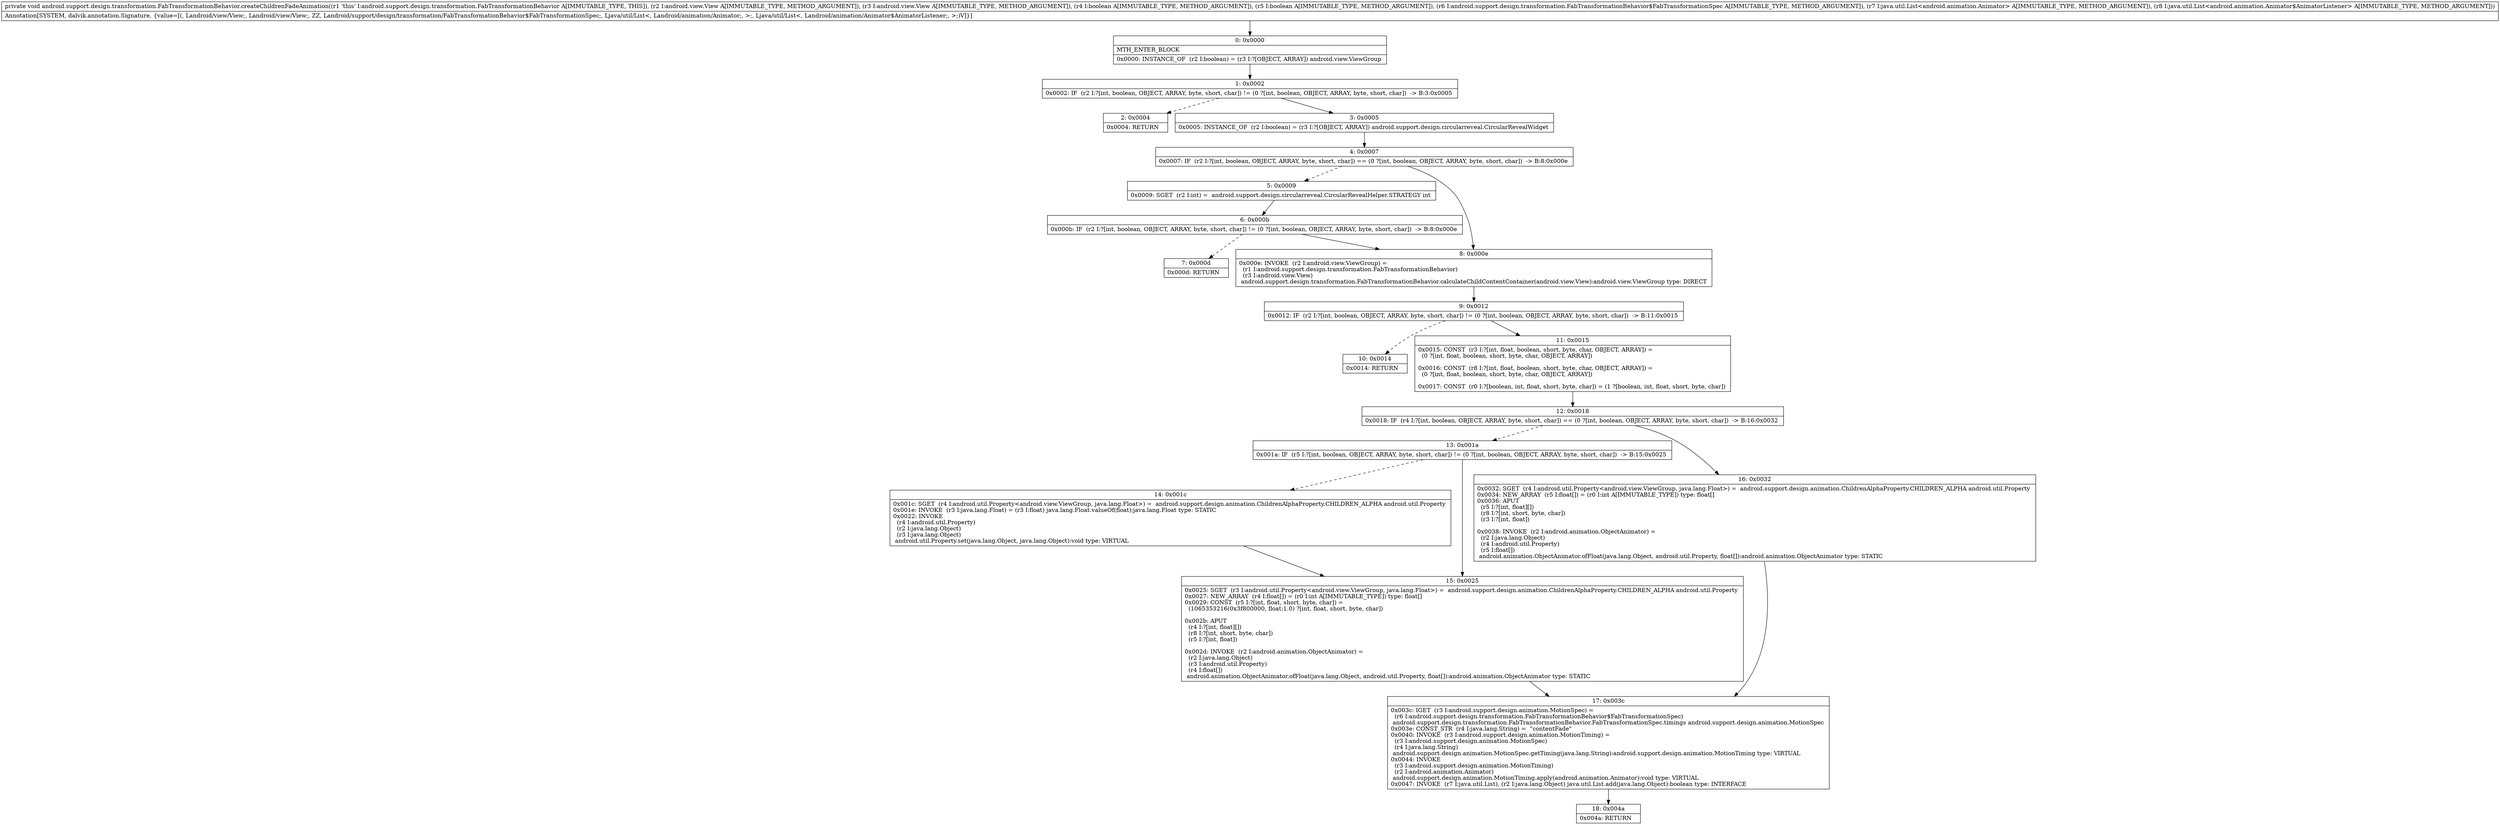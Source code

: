 digraph "CFG forandroid.support.design.transformation.FabTransformationBehavior.createChildrenFadeAnimation(Landroid\/view\/View;Landroid\/view\/View;ZZLandroid\/support\/design\/transformation\/FabTransformationBehavior$FabTransformationSpec;Ljava\/util\/List;Ljava\/util\/List;)V" {
Node_0 [shape=record,label="{0\:\ 0x0000|MTH_ENTER_BLOCK\l|0x0000: INSTANCE_OF  (r2 I:boolean) = (r3 I:?[OBJECT, ARRAY]) android.view.ViewGroup \l}"];
Node_1 [shape=record,label="{1\:\ 0x0002|0x0002: IF  (r2 I:?[int, boolean, OBJECT, ARRAY, byte, short, char]) != (0 ?[int, boolean, OBJECT, ARRAY, byte, short, char])  \-\> B:3:0x0005 \l}"];
Node_2 [shape=record,label="{2\:\ 0x0004|0x0004: RETURN   \l}"];
Node_3 [shape=record,label="{3\:\ 0x0005|0x0005: INSTANCE_OF  (r2 I:boolean) = (r3 I:?[OBJECT, ARRAY]) android.support.design.circularreveal.CircularRevealWidget \l}"];
Node_4 [shape=record,label="{4\:\ 0x0007|0x0007: IF  (r2 I:?[int, boolean, OBJECT, ARRAY, byte, short, char]) == (0 ?[int, boolean, OBJECT, ARRAY, byte, short, char])  \-\> B:8:0x000e \l}"];
Node_5 [shape=record,label="{5\:\ 0x0009|0x0009: SGET  (r2 I:int) =  android.support.design.circularreveal.CircularRevealHelper.STRATEGY int \l}"];
Node_6 [shape=record,label="{6\:\ 0x000b|0x000b: IF  (r2 I:?[int, boolean, OBJECT, ARRAY, byte, short, char]) != (0 ?[int, boolean, OBJECT, ARRAY, byte, short, char])  \-\> B:8:0x000e \l}"];
Node_7 [shape=record,label="{7\:\ 0x000d|0x000d: RETURN   \l}"];
Node_8 [shape=record,label="{8\:\ 0x000e|0x000e: INVOKE  (r2 I:android.view.ViewGroup) = \l  (r1 I:android.support.design.transformation.FabTransformationBehavior)\l  (r3 I:android.view.View)\l android.support.design.transformation.FabTransformationBehavior.calculateChildContentContainer(android.view.View):android.view.ViewGroup type: DIRECT \l}"];
Node_9 [shape=record,label="{9\:\ 0x0012|0x0012: IF  (r2 I:?[int, boolean, OBJECT, ARRAY, byte, short, char]) != (0 ?[int, boolean, OBJECT, ARRAY, byte, short, char])  \-\> B:11:0x0015 \l}"];
Node_10 [shape=record,label="{10\:\ 0x0014|0x0014: RETURN   \l}"];
Node_11 [shape=record,label="{11\:\ 0x0015|0x0015: CONST  (r3 I:?[int, float, boolean, short, byte, char, OBJECT, ARRAY]) = \l  (0 ?[int, float, boolean, short, byte, char, OBJECT, ARRAY])\l \l0x0016: CONST  (r8 I:?[int, float, boolean, short, byte, char, OBJECT, ARRAY]) = \l  (0 ?[int, float, boolean, short, byte, char, OBJECT, ARRAY])\l \l0x0017: CONST  (r0 I:?[boolean, int, float, short, byte, char]) = (1 ?[boolean, int, float, short, byte, char]) \l}"];
Node_12 [shape=record,label="{12\:\ 0x0018|0x0018: IF  (r4 I:?[int, boolean, OBJECT, ARRAY, byte, short, char]) == (0 ?[int, boolean, OBJECT, ARRAY, byte, short, char])  \-\> B:16:0x0032 \l}"];
Node_13 [shape=record,label="{13\:\ 0x001a|0x001a: IF  (r5 I:?[int, boolean, OBJECT, ARRAY, byte, short, char]) != (0 ?[int, boolean, OBJECT, ARRAY, byte, short, char])  \-\> B:15:0x0025 \l}"];
Node_14 [shape=record,label="{14\:\ 0x001c|0x001c: SGET  (r4 I:android.util.Property\<android.view.ViewGroup, java.lang.Float\>) =  android.support.design.animation.ChildrenAlphaProperty.CHILDREN_ALPHA android.util.Property \l0x001e: INVOKE  (r3 I:java.lang.Float) = (r3 I:float) java.lang.Float.valueOf(float):java.lang.Float type: STATIC \l0x0022: INVOKE  \l  (r4 I:android.util.Property)\l  (r2 I:java.lang.Object)\l  (r3 I:java.lang.Object)\l android.util.Property.set(java.lang.Object, java.lang.Object):void type: VIRTUAL \l}"];
Node_15 [shape=record,label="{15\:\ 0x0025|0x0025: SGET  (r3 I:android.util.Property\<android.view.ViewGroup, java.lang.Float\>) =  android.support.design.animation.ChildrenAlphaProperty.CHILDREN_ALPHA android.util.Property \l0x0027: NEW_ARRAY  (r4 I:float[]) = (r0 I:int A[IMMUTABLE_TYPE]) type: float[] \l0x0029: CONST  (r5 I:?[int, float, short, byte, char]) = \l  (1065353216(0x3f800000, float:1.0) ?[int, float, short, byte, char])\l \l0x002b: APUT  \l  (r4 I:?[int, float][])\l  (r8 I:?[int, short, byte, char])\l  (r5 I:?[int, float])\l \l0x002d: INVOKE  (r2 I:android.animation.ObjectAnimator) = \l  (r2 I:java.lang.Object)\l  (r3 I:android.util.Property)\l  (r4 I:float[])\l android.animation.ObjectAnimator.ofFloat(java.lang.Object, android.util.Property, float[]):android.animation.ObjectAnimator type: STATIC \l}"];
Node_16 [shape=record,label="{16\:\ 0x0032|0x0032: SGET  (r4 I:android.util.Property\<android.view.ViewGroup, java.lang.Float\>) =  android.support.design.animation.ChildrenAlphaProperty.CHILDREN_ALPHA android.util.Property \l0x0034: NEW_ARRAY  (r5 I:float[]) = (r0 I:int A[IMMUTABLE_TYPE]) type: float[] \l0x0036: APUT  \l  (r5 I:?[int, float][])\l  (r8 I:?[int, short, byte, char])\l  (r3 I:?[int, float])\l \l0x0038: INVOKE  (r2 I:android.animation.ObjectAnimator) = \l  (r2 I:java.lang.Object)\l  (r4 I:android.util.Property)\l  (r5 I:float[])\l android.animation.ObjectAnimator.ofFloat(java.lang.Object, android.util.Property, float[]):android.animation.ObjectAnimator type: STATIC \l}"];
Node_17 [shape=record,label="{17\:\ 0x003c|0x003c: IGET  (r3 I:android.support.design.animation.MotionSpec) = \l  (r6 I:android.support.design.transformation.FabTransformationBehavior$FabTransformationSpec)\l android.support.design.transformation.FabTransformationBehavior.FabTransformationSpec.timings android.support.design.animation.MotionSpec \l0x003e: CONST_STR  (r4 I:java.lang.String) =  \"contentFade\" \l0x0040: INVOKE  (r3 I:android.support.design.animation.MotionTiming) = \l  (r3 I:android.support.design.animation.MotionSpec)\l  (r4 I:java.lang.String)\l android.support.design.animation.MotionSpec.getTiming(java.lang.String):android.support.design.animation.MotionTiming type: VIRTUAL \l0x0044: INVOKE  \l  (r3 I:android.support.design.animation.MotionTiming)\l  (r2 I:android.animation.Animator)\l android.support.design.animation.MotionTiming.apply(android.animation.Animator):void type: VIRTUAL \l0x0047: INVOKE  (r7 I:java.util.List), (r2 I:java.lang.Object) java.util.List.add(java.lang.Object):boolean type: INTERFACE \l}"];
Node_18 [shape=record,label="{18\:\ 0x004a|0x004a: RETURN   \l}"];
MethodNode[shape=record,label="{private void android.support.design.transformation.FabTransformationBehavior.createChildrenFadeAnimation((r1 'this' I:android.support.design.transformation.FabTransformationBehavior A[IMMUTABLE_TYPE, THIS]), (r2 I:android.view.View A[IMMUTABLE_TYPE, METHOD_ARGUMENT]), (r3 I:android.view.View A[IMMUTABLE_TYPE, METHOD_ARGUMENT]), (r4 I:boolean A[IMMUTABLE_TYPE, METHOD_ARGUMENT]), (r5 I:boolean A[IMMUTABLE_TYPE, METHOD_ARGUMENT]), (r6 I:android.support.design.transformation.FabTransformationBehavior$FabTransformationSpec A[IMMUTABLE_TYPE, METHOD_ARGUMENT]), (r7 I:java.util.List\<android.animation.Animator\> A[IMMUTABLE_TYPE, METHOD_ARGUMENT]), (r8 I:java.util.List\<android.animation.Animator$AnimatorListener\> A[IMMUTABLE_TYPE, METHOD_ARGUMENT]))  | Annotation[SYSTEM, dalvik.annotation.Signature, \{value=[(, Landroid\/view\/View;, Landroid\/view\/View;, ZZ, Landroid\/support\/design\/transformation\/FabTransformationBehavior$FabTransformationSpec;, Ljava\/util\/List\<, Landroid\/animation\/Animator;, \>;, Ljava\/util\/List\<, Landroid\/animation\/Animator$AnimatorListener;, \>;)V]\}]\l}"];
MethodNode -> Node_0;
Node_0 -> Node_1;
Node_1 -> Node_2[style=dashed];
Node_1 -> Node_3;
Node_3 -> Node_4;
Node_4 -> Node_5[style=dashed];
Node_4 -> Node_8;
Node_5 -> Node_6;
Node_6 -> Node_7[style=dashed];
Node_6 -> Node_8;
Node_8 -> Node_9;
Node_9 -> Node_10[style=dashed];
Node_9 -> Node_11;
Node_11 -> Node_12;
Node_12 -> Node_13[style=dashed];
Node_12 -> Node_16;
Node_13 -> Node_14[style=dashed];
Node_13 -> Node_15;
Node_14 -> Node_15;
Node_15 -> Node_17;
Node_16 -> Node_17;
Node_17 -> Node_18;
}

